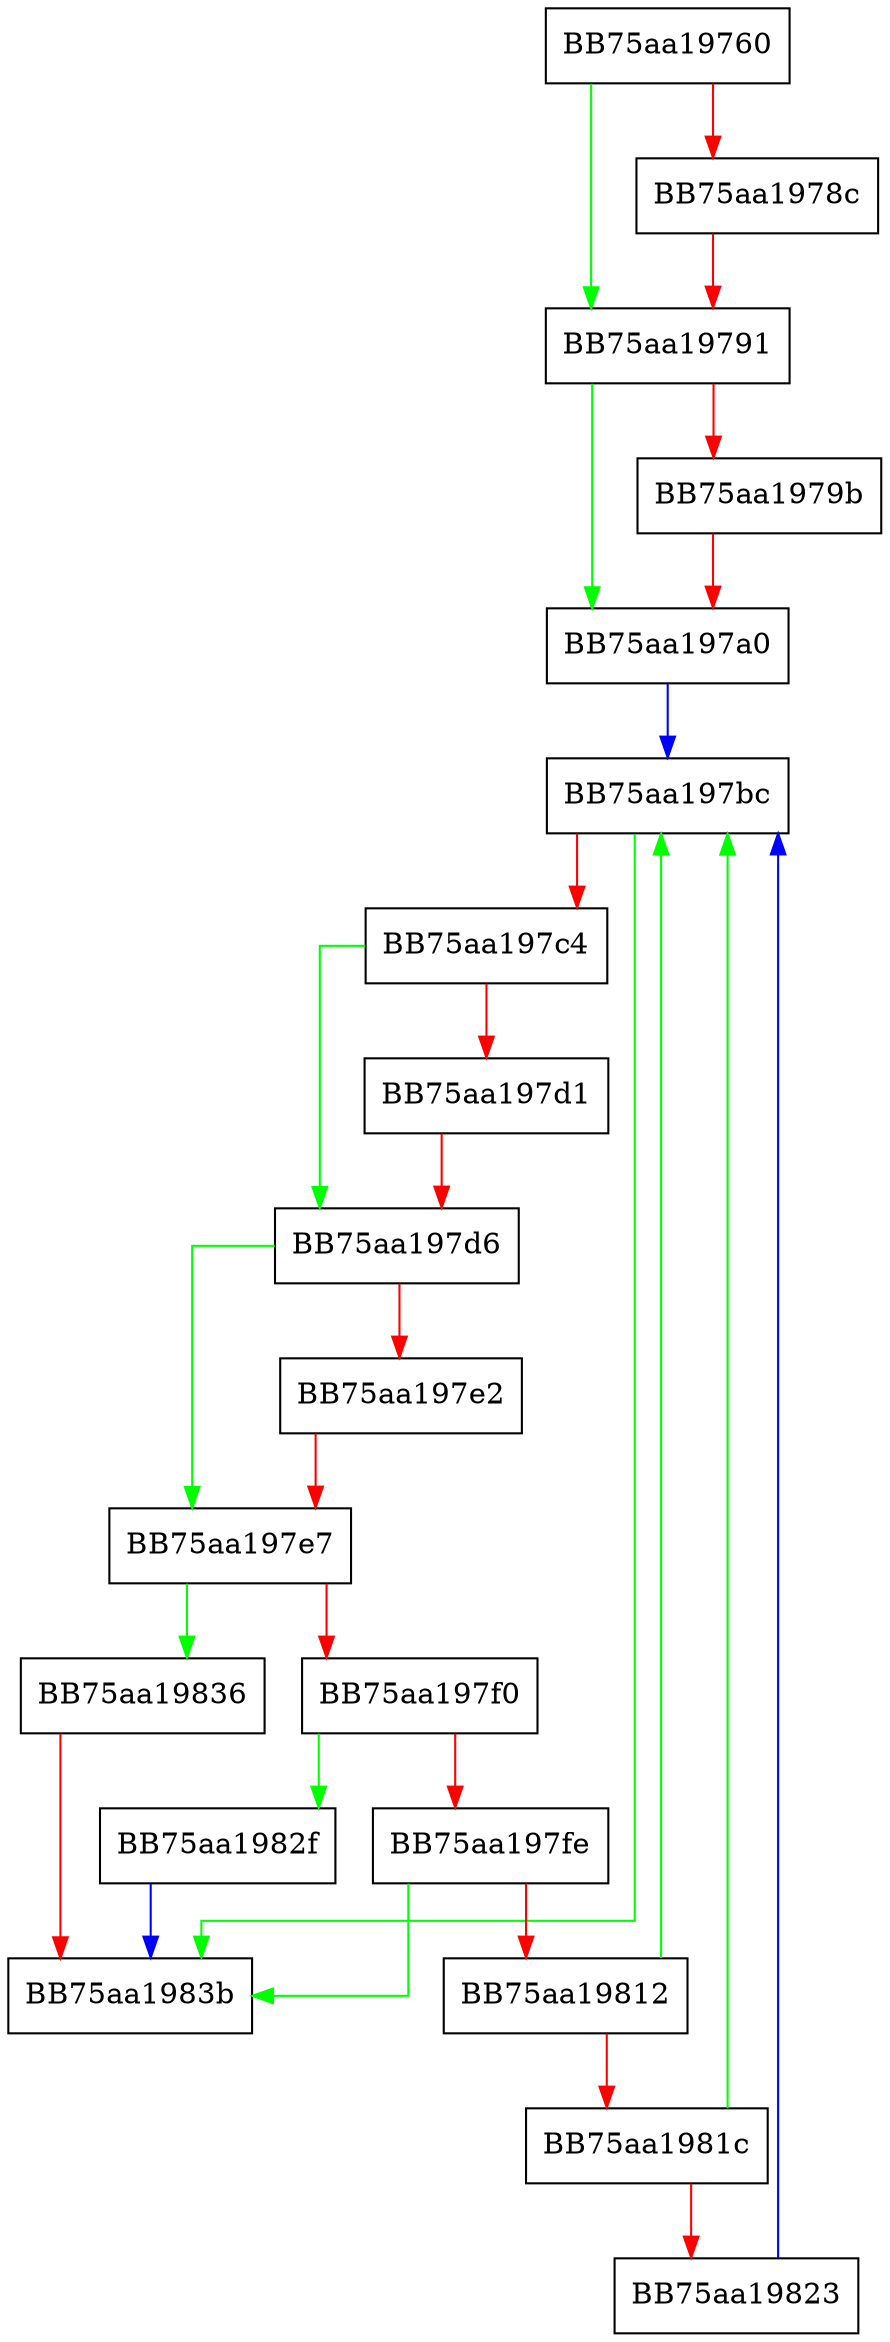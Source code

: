 digraph xray_probe_pairmatch8 {
  node [shape="box"];
  graph [splines=ortho];
  BB75aa19760 -> BB75aa19791 [color="green"];
  BB75aa19760 -> BB75aa1978c [color="red"];
  BB75aa1978c -> BB75aa19791 [color="red"];
  BB75aa19791 -> BB75aa197a0 [color="green"];
  BB75aa19791 -> BB75aa1979b [color="red"];
  BB75aa1979b -> BB75aa197a0 [color="red"];
  BB75aa197a0 -> BB75aa197bc [color="blue"];
  BB75aa197bc -> BB75aa1983b [color="green"];
  BB75aa197bc -> BB75aa197c4 [color="red"];
  BB75aa197c4 -> BB75aa197d6 [color="green"];
  BB75aa197c4 -> BB75aa197d1 [color="red"];
  BB75aa197d1 -> BB75aa197d6 [color="red"];
  BB75aa197d6 -> BB75aa197e7 [color="green"];
  BB75aa197d6 -> BB75aa197e2 [color="red"];
  BB75aa197e2 -> BB75aa197e7 [color="red"];
  BB75aa197e7 -> BB75aa19836 [color="green"];
  BB75aa197e7 -> BB75aa197f0 [color="red"];
  BB75aa197f0 -> BB75aa1982f [color="green"];
  BB75aa197f0 -> BB75aa197fe [color="red"];
  BB75aa197fe -> BB75aa1983b [color="green"];
  BB75aa197fe -> BB75aa19812 [color="red"];
  BB75aa19812 -> BB75aa197bc [color="green"];
  BB75aa19812 -> BB75aa1981c [color="red"];
  BB75aa1981c -> BB75aa197bc [color="green"];
  BB75aa1981c -> BB75aa19823 [color="red"];
  BB75aa19823 -> BB75aa197bc [color="blue"];
  BB75aa1982f -> BB75aa1983b [color="blue"];
  BB75aa19836 -> BB75aa1983b [color="red"];
}
